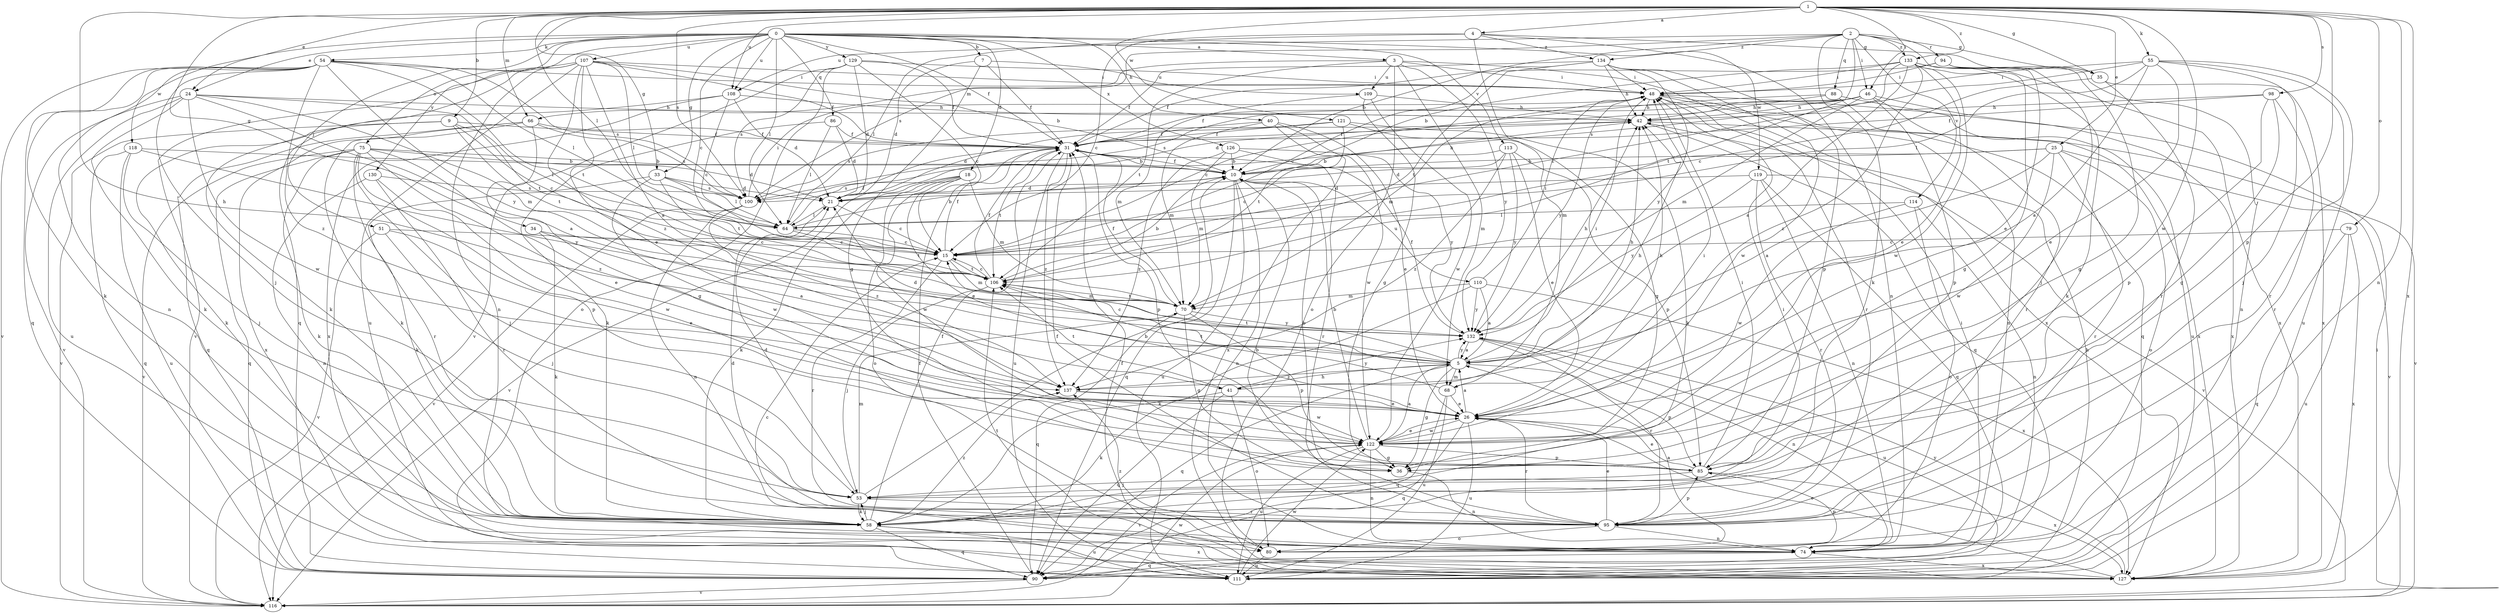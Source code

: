 strict digraph  {
0;
1;
2;
3;
4;
5;
7;
9;
10;
15;
18;
21;
24;
25;
26;
31;
33;
34;
35;
36;
40;
41;
42;
46;
48;
51;
53;
54;
55;
58;
64;
66;
68;
70;
74;
75;
79;
80;
85;
86;
88;
90;
94;
95;
98;
100;
106;
107;
108;
109;
110;
111;
113;
114;
116;
118;
119;
121;
122;
126;
127;
129;
130;
132;
133;
134;
137;
0 -> 3  [label=a];
0 -> 7  [label=b];
0 -> 15  [label=c];
0 -> 18  [label=d];
0 -> 24  [label=e];
0 -> 31  [label=f];
0 -> 33  [label=g];
0 -> 40  [label=h];
0 -> 51  [label=j];
0 -> 54  [label=k];
0 -> 64  [label=l];
0 -> 75  [label=o];
0 -> 86  [label=q];
0 -> 107  [label=u];
0 -> 108  [label=u];
0 -> 113  [label=v];
0 -> 118  [label=w];
0 -> 119  [label=w];
0 -> 126  [label=x];
0 -> 129  [label=y];
0 -> 130  [label=y];
1 -> 4  [label=a];
1 -> 9  [label=b];
1 -> 24  [label=e];
1 -> 25  [label=e];
1 -> 33  [label=g];
1 -> 34  [label=g];
1 -> 35  [label=g];
1 -> 41  [label=h];
1 -> 46  [label=i];
1 -> 55  [label=k];
1 -> 64  [label=l];
1 -> 66  [label=m];
1 -> 74  [label=n];
1 -> 79  [label=o];
1 -> 85  [label=p];
1 -> 98  [label=s];
1 -> 100  [label=s];
1 -> 108  [label=u];
1 -> 121  [label=w];
1 -> 122  [label=w];
1 -> 127  [label=x];
1 -> 133  [label=z];
2 -> 10  [label=b];
2 -> 26  [label=e];
2 -> 35  [label=g];
2 -> 46  [label=i];
2 -> 58  [label=k];
2 -> 88  [label=q];
2 -> 94  [label=r];
2 -> 100  [label=s];
2 -> 106  [label=t];
2 -> 108  [label=u];
2 -> 114  [label=v];
2 -> 133  [label=z];
2 -> 134  [label=z];
3 -> 48  [label=i];
3 -> 66  [label=m];
3 -> 68  [label=m];
3 -> 80  [label=o];
3 -> 106  [label=t];
3 -> 109  [label=u];
3 -> 127  [label=x];
3 -> 132  [label=y];
4 -> 15  [label=c];
4 -> 35  [label=g];
4 -> 64  [label=l];
4 -> 68  [label=m];
4 -> 74  [label=n];
4 -> 134  [label=z];
5 -> 15  [label=c];
5 -> 21  [label=d];
5 -> 36  [label=g];
5 -> 41  [label=h];
5 -> 42  [label=h];
5 -> 48  [label=i];
5 -> 68  [label=m];
5 -> 85  [label=p];
5 -> 90  [label=q];
5 -> 106  [label=t];
5 -> 132  [label=y];
5 -> 137  [label=z];
7 -> 21  [label=d];
7 -> 31  [label=f];
7 -> 36  [label=g];
7 -> 109  [label=u];
9 -> 15  [label=c];
9 -> 31  [label=f];
9 -> 58  [label=k];
9 -> 64  [label=l];
9 -> 106  [label=t];
9 -> 116  [label=v];
10 -> 21  [label=d];
10 -> 31  [label=f];
10 -> 42  [label=h];
10 -> 74  [label=n];
10 -> 90  [label=q];
10 -> 110  [label=u];
10 -> 111  [label=u];
15 -> 31  [label=f];
15 -> 70  [label=m];
15 -> 95  [label=r];
15 -> 106  [label=t];
18 -> 26  [label=e];
18 -> 58  [label=k];
18 -> 70  [label=m];
18 -> 80  [label=o];
18 -> 100  [label=s];
18 -> 116  [label=v];
18 -> 122  [label=w];
21 -> 15  [label=c];
21 -> 64  [label=l];
24 -> 5  [label=a];
24 -> 42  [label=h];
24 -> 58  [label=k];
24 -> 70  [label=m];
24 -> 106  [label=t];
24 -> 111  [label=u];
24 -> 116  [label=v];
24 -> 122  [label=w];
25 -> 5  [label=a];
25 -> 10  [label=b];
25 -> 21  [label=d];
25 -> 80  [label=o];
25 -> 95  [label=r];
25 -> 116  [label=v];
25 -> 122  [label=w];
26 -> 5  [label=a];
26 -> 48  [label=i];
26 -> 90  [label=q];
26 -> 95  [label=r];
26 -> 111  [label=u];
26 -> 122  [label=w];
31 -> 10  [label=b];
31 -> 85  [label=p];
31 -> 106  [label=t];
31 -> 111  [label=u];
31 -> 137  [label=z];
33 -> 21  [label=d];
33 -> 58  [label=k];
33 -> 64  [label=l];
33 -> 100  [label=s];
33 -> 106  [label=t];
33 -> 122  [label=w];
34 -> 5  [label=a];
34 -> 15  [label=c];
34 -> 58  [label=k];
35 -> 15  [label=c];
35 -> 95  [label=r];
35 -> 127  [label=x];
36 -> 10  [label=b];
36 -> 74  [label=n];
40 -> 26  [label=e];
40 -> 31  [label=f];
40 -> 70  [label=m];
40 -> 122  [label=w];
40 -> 127  [label=x];
41 -> 42  [label=h];
41 -> 58  [label=k];
41 -> 80  [label=o];
41 -> 90  [label=q];
41 -> 106  [label=t];
41 -> 132  [label=y];
42 -> 31  [label=f];
42 -> 90  [label=q];
42 -> 100  [label=s];
42 -> 116  [label=v];
46 -> 21  [label=d];
46 -> 31  [label=f];
46 -> 42  [label=h];
46 -> 70  [label=m];
46 -> 85  [label=p];
46 -> 95  [label=r];
46 -> 100  [label=s];
46 -> 127  [label=x];
48 -> 42  [label=h];
48 -> 70  [label=m];
48 -> 74  [label=n];
48 -> 95  [label=r];
48 -> 127  [label=x];
48 -> 132  [label=y];
51 -> 15  [label=c];
51 -> 26  [label=e];
51 -> 53  [label=j];
51 -> 116  [label=v];
53 -> 10  [label=b];
53 -> 21  [label=d];
53 -> 58  [label=k];
53 -> 70  [label=m];
53 -> 95  [label=r];
54 -> 48  [label=i];
54 -> 53  [label=j];
54 -> 58  [label=k];
54 -> 64  [label=l];
54 -> 74  [label=n];
54 -> 90  [label=q];
54 -> 100  [label=s];
54 -> 106  [label=t];
54 -> 116  [label=v];
54 -> 132  [label=y];
54 -> 137  [label=z];
55 -> 5  [label=a];
55 -> 26  [label=e];
55 -> 48  [label=i];
55 -> 53  [label=j];
55 -> 64  [label=l];
55 -> 95  [label=r];
55 -> 100  [label=s];
55 -> 111  [label=u];
58 -> 31  [label=f];
58 -> 48  [label=i];
58 -> 53  [label=j];
58 -> 90  [label=q];
58 -> 111  [label=u];
58 -> 127  [label=x];
58 -> 137  [label=z];
64 -> 10  [label=b];
64 -> 15  [label=c];
64 -> 31  [label=f];
64 -> 106  [label=t];
66 -> 31  [label=f];
66 -> 36  [label=g];
66 -> 58  [label=k];
66 -> 90  [label=q];
66 -> 100  [label=s];
66 -> 127  [label=x];
68 -> 26  [label=e];
68 -> 42  [label=h];
68 -> 90  [label=q];
68 -> 106  [label=t];
68 -> 111  [label=u];
70 -> 31  [label=f];
70 -> 36  [label=g];
70 -> 85  [label=p];
70 -> 90  [label=q];
70 -> 106  [label=t];
70 -> 132  [label=y];
74 -> 48  [label=i];
74 -> 90  [label=q];
74 -> 127  [label=x];
75 -> 10  [label=b];
75 -> 21  [label=d];
75 -> 26  [label=e];
75 -> 53  [label=j];
75 -> 58  [label=k];
75 -> 85  [label=p];
75 -> 90  [label=q];
75 -> 95  [label=r];
75 -> 116  [label=v];
75 -> 137  [label=z];
79 -> 15  [label=c];
79 -> 90  [label=q];
79 -> 111  [label=u];
79 -> 127  [label=x];
80 -> 5  [label=a];
80 -> 85  [label=p];
80 -> 111  [label=u];
80 -> 137  [label=z];
85 -> 26  [label=e];
85 -> 48  [label=i];
85 -> 53  [label=j];
85 -> 127  [label=x];
86 -> 21  [label=d];
86 -> 31  [label=f];
86 -> 58  [label=k];
86 -> 64  [label=l];
88 -> 15  [label=c];
88 -> 42  [label=h];
88 -> 90  [label=q];
88 -> 111  [label=u];
90 -> 31  [label=f];
90 -> 116  [label=v];
94 -> 31  [label=f];
94 -> 36  [label=g];
94 -> 48  [label=i];
94 -> 53  [label=j];
94 -> 74  [label=n];
95 -> 10  [label=b];
95 -> 21  [label=d];
95 -> 26  [label=e];
95 -> 31  [label=f];
95 -> 74  [label=n];
95 -> 80  [label=o];
95 -> 85  [label=p];
98 -> 31  [label=f];
98 -> 36  [label=g];
98 -> 42  [label=h];
98 -> 85  [label=p];
98 -> 95  [label=r];
100 -> 48  [label=i];
100 -> 74  [label=n];
100 -> 116  [label=v];
100 -> 137  [label=z];
106 -> 10  [label=b];
106 -> 15  [label=c];
106 -> 31  [label=f];
106 -> 53  [label=j];
106 -> 70  [label=m];
107 -> 5  [label=a];
107 -> 10  [label=b];
107 -> 26  [label=e];
107 -> 31  [label=f];
107 -> 48  [label=i];
107 -> 64  [label=l];
107 -> 74  [label=n];
107 -> 90  [label=q];
107 -> 111  [label=u];
107 -> 116  [label=v];
107 -> 137  [label=z];
108 -> 15  [label=c];
108 -> 21  [label=d];
108 -> 42  [label=h];
108 -> 58  [label=k];
108 -> 127  [label=x];
109 -> 36  [label=g];
109 -> 42  [label=h];
109 -> 70  [label=m];
109 -> 122  [label=w];
110 -> 5  [label=a];
110 -> 48  [label=i];
110 -> 58  [label=k];
110 -> 70  [label=m];
110 -> 127  [label=x];
110 -> 132  [label=y];
111 -> 42  [label=h];
111 -> 122  [label=w];
113 -> 10  [label=b];
113 -> 15  [label=c];
113 -> 26  [label=e];
113 -> 85  [label=p];
113 -> 132  [label=y];
113 -> 137  [label=z];
114 -> 64  [label=l];
114 -> 74  [label=n];
114 -> 80  [label=o];
114 -> 122  [label=w];
116 -> 48  [label=i];
116 -> 122  [label=w];
118 -> 10  [label=b];
118 -> 53  [label=j];
118 -> 90  [label=q];
118 -> 111  [label=u];
118 -> 132  [label=y];
119 -> 21  [label=d];
119 -> 74  [label=n];
119 -> 90  [label=q];
119 -> 95  [label=r];
119 -> 116  [label=v];
119 -> 132  [label=y];
121 -> 21  [label=d];
121 -> 31  [label=f];
121 -> 36  [label=g];
121 -> 58  [label=k];
121 -> 106  [label=t];
122 -> 5  [label=a];
122 -> 10  [label=b];
122 -> 26  [label=e];
122 -> 36  [label=g];
122 -> 74  [label=n];
122 -> 85  [label=p];
122 -> 111  [label=u];
122 -> 116  [label=v];
126 -> 10  [label=b];
126 -> 70  [label=m];
126 -> 95  [label=r];
126 -> 132  [label=y];
126 -> 137  [label=z];
127 -> 15  [label=c];
127 -> 26  [label=e];
127 -> 31  [label=f];
127 -> 106  [label=t];
127 -> 132  [label=y];
129 -> 15  [label=c];
129 -> 21  [label=d];
129 -> 31  [label=f];
129 -> 48  [label=i];
129 -> 80  [label=o];
129 -> 100  [label=s];
129 -> 116  [label=v];
130 -> 74  [label=n];
130 -> 95  [label=r];
130 -> 100  [label=s];
130 -> 122  [label=w];
132 -> 5  [label=a];
132 -> 31  [label=f];
132 -> 42  [label=h];
132 -> 74  [label=n];
132 -> 95  [label=r];
132 -> 111  [label=u];
133 -> 5  [label=a];
133 -> 10  [label=b];
133 -> 15  [label=c];
133 -> 26  [label=e];
133 -> 36  [label=g];
133 -> 48  [label=i];
133 -> 58  [label=k];
133 -> 122  [label=w];
133 -> 127  [label=x];
133 -> 137  [label=z];
134 -> 15  [label=c];
134 -> 31  [label=f];
134 -> 42  [label=h];
134 -> 48  [label=i];
134 -> 85  [label=p];
134 -> 106  [label=t];
134 -> 122  [label=w];
134 -> 132  [label=y];
137 -> 26  [label=e];
137 -> 122  [label=w];
}
